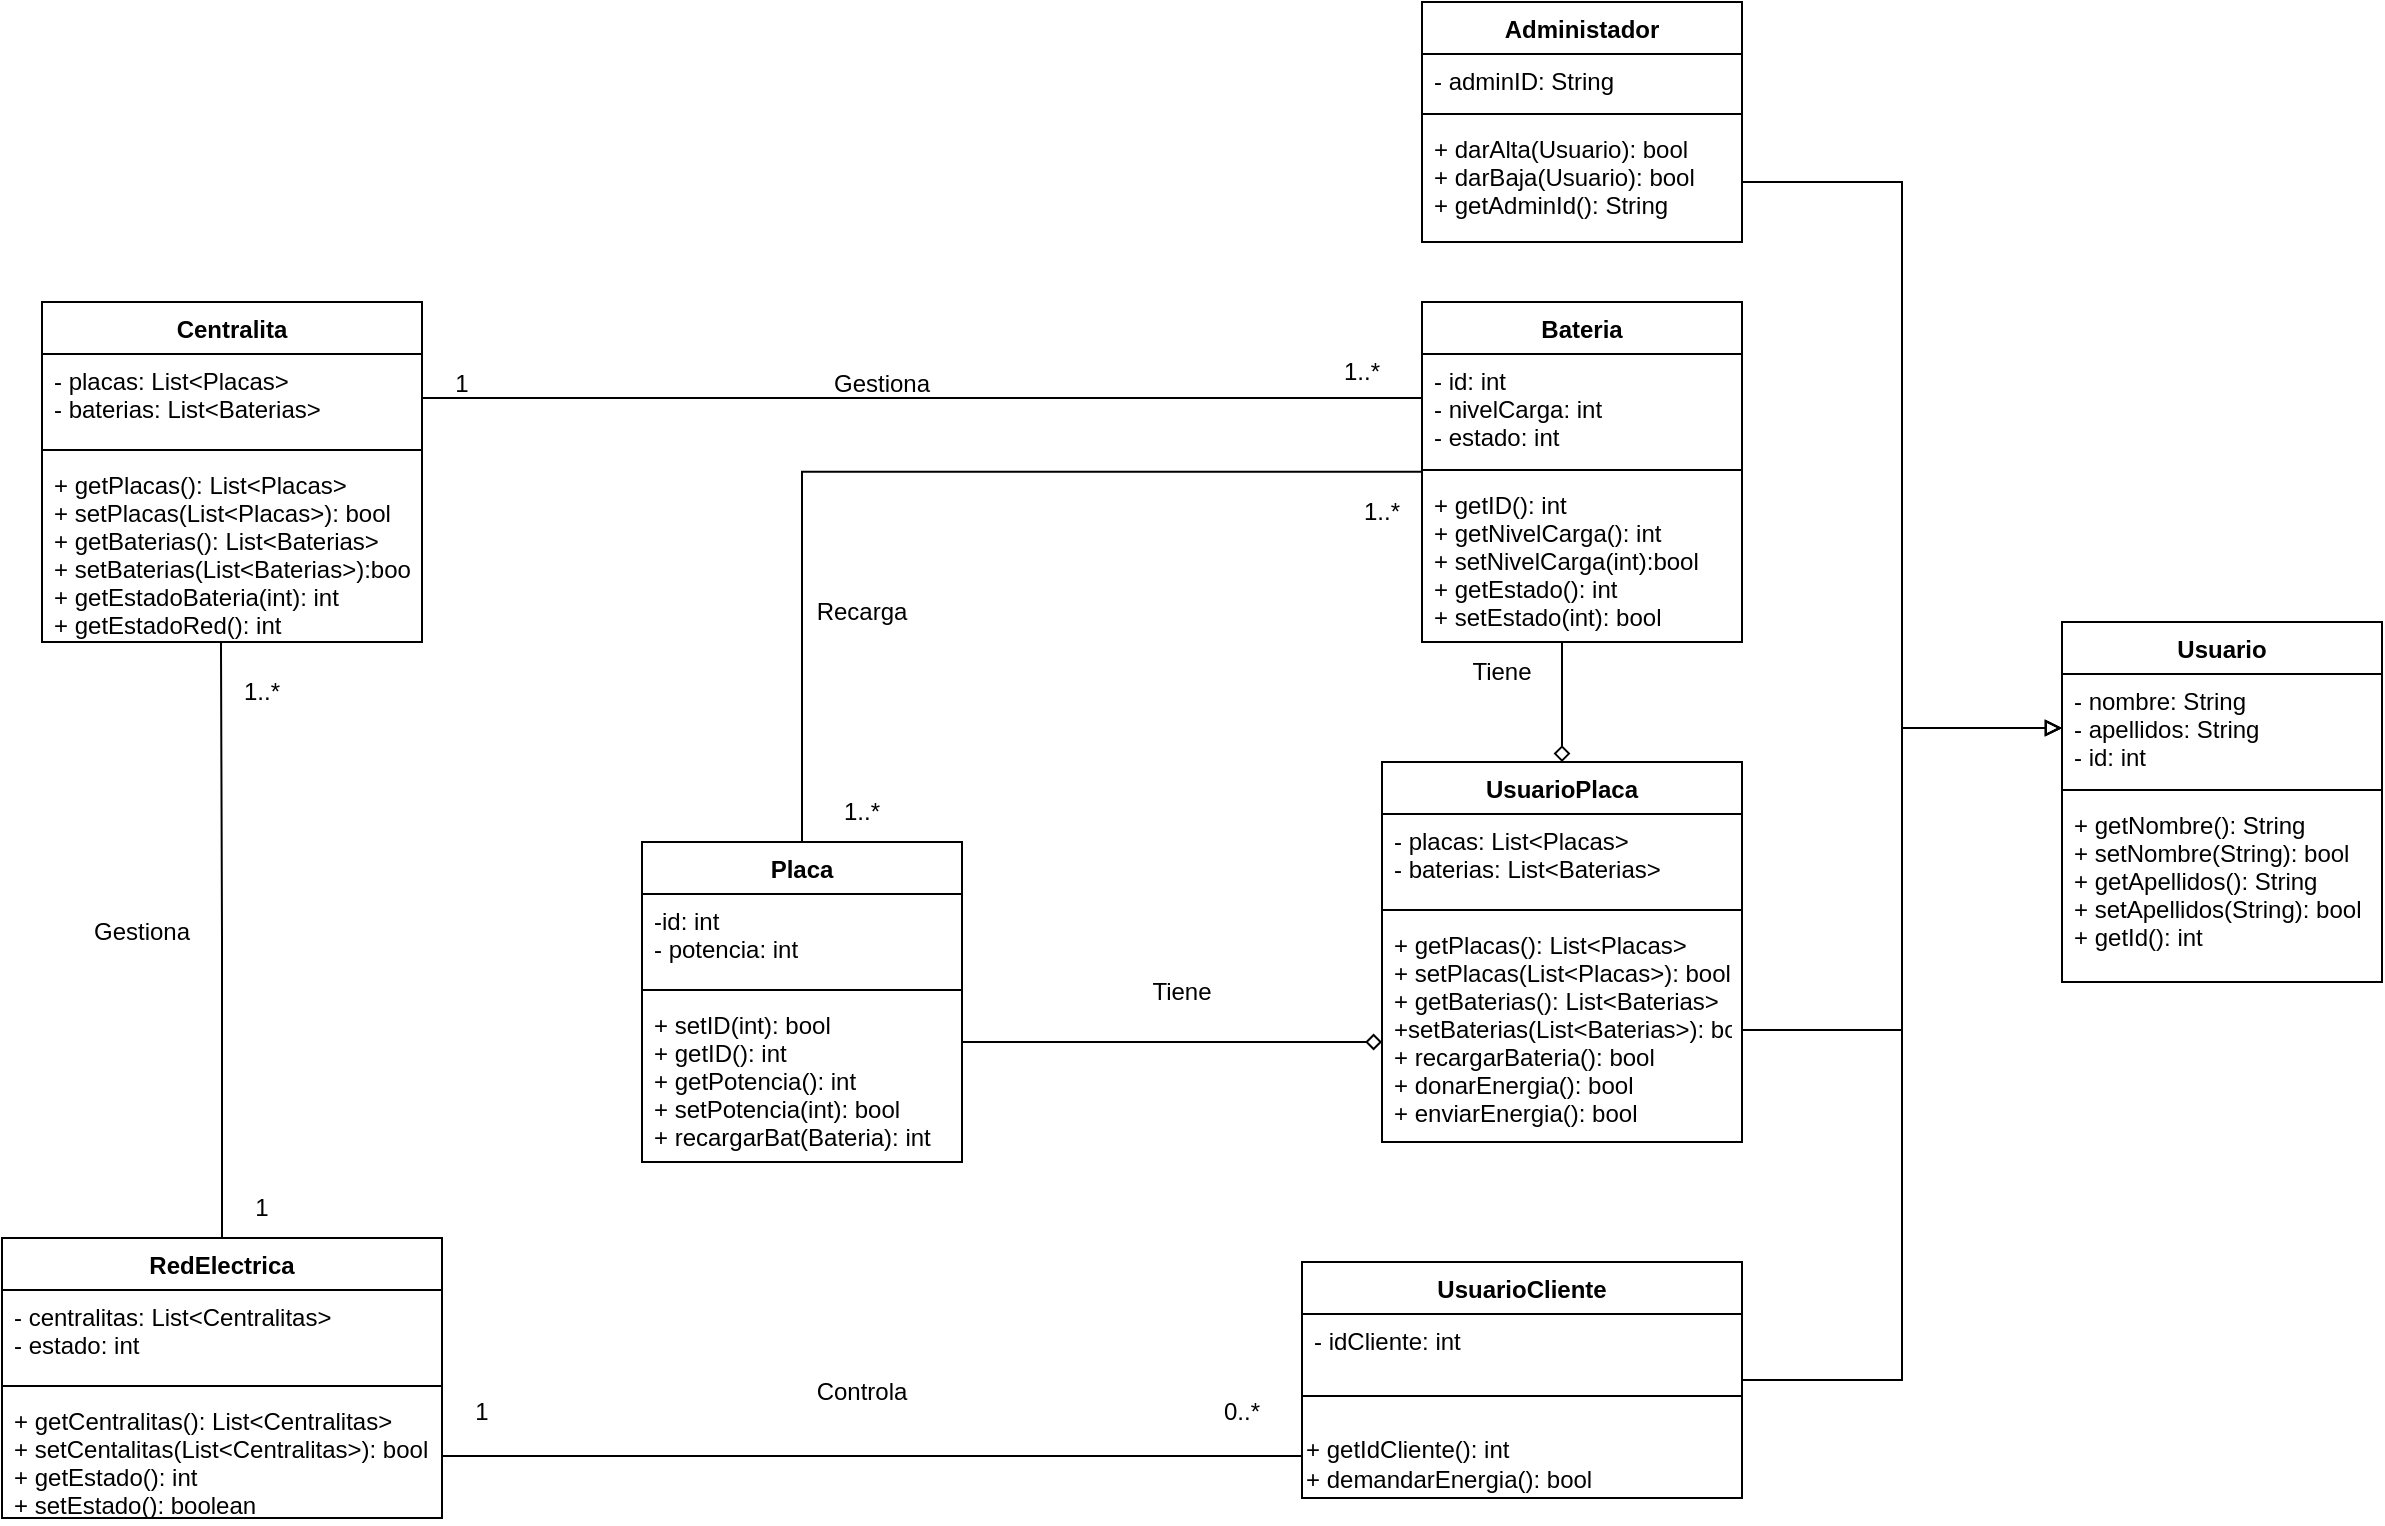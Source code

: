 <mxfile version="20.8.18" type="google"><diagram id="C5RBs43oDa-KdzZeNtuy" name="Page-1"><mxGraphModel grid="1" page="1" gridSize="10" guides="1" tooltips="1" connect="1" arrows="1" fold="1" pageScale="1" pageWidth="827" pageHeight="1169" math="0" shadow="0"><root><mxCell id="WIyWlLk6GJQsqaUBKTNV-0"/><mxCell id="WIyWlLk6GJQsqaUBKTNV-1" parent="WIyWlLk6GJQsqaUBKTNV-0"/><mxCell id="2RV3Dw1lq8hUoy6_hLXk-20" value="Bateria" style="swimlane;fontStyle=1;align=center;verticalAlign=top;childLayout=stackLayout;horizontal=1;startSize=26;horizontalStack=0;resizeParent=1;resizeParentMax=0;resizeLast=0;collapsible=1;marginBottom=0;labelBackgroundColor=none;" vertex="1" parent="WIyWlLk6GJQsqaUBKTNV-1"><mxGeometry x="-190" y="210" width="160" height="170" as="geometry"/></mxCell><mxCell id="2RV3Dw1lq8hUoy6_hLXk-21" value="- id: int&#10;- nivelCarga: int&#10;- estado: int" style="text;align=left;verticalAlign=top;spacingLeft=4;spacingRight=4;overflow=hidden;rotatable=0;points=[[0,0.5],[1,0.5]];portConstraint=eastwest;labelBackgroundColor=none;" vertex="1" parent="2RV3Dw1lq8hUoy6_hLXk-20"><mxGeometry y="26" width="160" height="54" as="geometry"/></mxCell><mxCell id="2RV3Dw1lq8hUoy6_hLXk-22" value="" style="line;strokeWidth=1;align=left;verticalAlign=middle;spacingTop=-1;spacingLeft=3;spacingRight=3;rotatable=0;labelPosition=right;points=[];portConstraint=eastwest;labelBackgroundColor=none;" vertex="1" parent="2RV3Dw1lq8hUoy6_hLXk-20"><mxGeometry y="80" width="160" height="8" as="geometry"/></mxCell><mxCell id="2RV3Dw1lq8hUoy6_hLXk-23" value="+ getID(): int&#10;+ getNivelCarga(): int&#10;+ setNivelCarga(int):bool&#10;+ getEstado(): int&#10;+ setEstado(int): bool" style="text;align=left;verticalAlign=top;spacingLeft=4;spacingRight=4;overflow=hidden;rotatable=0;points=[[0,0.5],[1,0.5]];portConstraint=eastwest;labelBackgroundColor=none;" vertex="1" parent="2RV3Dw1lq8hUoy6_hLXk-20"><mxGeometry y="88" width="160" height="82" as="geometry"/></mxCell><mxCell id="2RV3Dw1lq8hUoy6_hLXk-63" style="edgeStyle=orthogonalEdgeStyle;rounded=0;orthogonalLoop=1;jettySize=auto;html=1;exitX=0.5;exitY=0;exitDx=0;exitDy=0;entryX=0.001;entryY=0.607;entryDx=0;entryDy=0;entryPerimeter=0;endArrow=none;endFill=0;labelBackgroundColor=none;fontColor=default;" edge="1" parent="WIyWlLk6GJQsqaUBKTNV-1" source="2RV3Dw1lq8hUoy6_hLXk-24" target="2RV3Dw1lq8hUoy6_hLXk-22"><mxGeometry relative="1" as="geometry"/></mxCell><mxCell id="2RV3Dw1lq8hUoy6_hLXk-24" value="Placa" style="swimlane;fontStyle=1;align=center;verticalAlign=top;childLayout=stackLayout;horizontal=1;startSize=26;horizontalStack=0;resizeParent=1;resizeParentMax=0;resizeLast=0;collapsible=1;marginBottom=0;labelBackgroundColor=none;" vertex="1" parent="WIyWlLk6GJQsqaUBKTNV-1"><mxGeometry x="-580" y="480" width="160" height="160" as="geometry"/></mxCell><mxCell id="2RV3Dw1lq8hUoy6_hLXk-25" value="-id: int&#10;- potencia: int" style="text;align=left;verticalAlign=top;spacingLeft=4;spacingRight=4;overflow=hidden;rotatable=0;points=[[0,0.5],[1,0.5]];portConstraint=eastwest;labelBackgroundColor=none;" vertex="1" parent="2RV3Dw1lq8hUoy6_hLXk-24"><mxGeometry y="26" width="160" height="44" as="geometry"/></mxCell><mxCell id="2RV3Dw1lq8hUoy6_hLXk-26" value="" style="line;strokeWidth=1;align=left;verticalAlign=middle;spacingTop=-1;spacingLeft=3;spacingRight=3;rotatable=0;labelPosition=right;points=[];portConstraint=eastwest;labelBackgroundColor=none;" vertex="1" parent="2RV3Dw1lq8hUoy6_hLXk-24"><mxGeometry y="70" width="160" height="8" as="geometry"/></mxCell><mxCell id="2RV3Dw1lq8hUoy6_hLXk-27" value="+ setID(int): bool&#10;+ getID(): int&#10;+ getPotencia(): int&#10;+ setPotencia(int): bool&#10;+ recargarBat(Bateria): int" style="text;align=left;verticalAlign=top;spacingLeft=4;spacingRight=4;overflow=hidden;rotatable=0;points=[[0,0.5],[1,0.5]];portConstraint=eastwest;labelBackgroundColor=none;" vertex="1" parent="2RV3Dw1lq8hUoy6_hLXk-24"><mxGeometry y="78" width="160" height="82" as="geometry"/></mxCell><mxCell id="2RV3Dw1lq8hUoy6_hLXk-28" value="Centralita" style="swimlane;fontStyle=1;align=center;verticalAlign=top;childLayout=stackLayout;horizontal=1;startSize=26;horizontalStack=0;resizeParent=1;resizeParentMax=0;resizeLast=0;collapsible=1;marginBottom=0;labelBackgroundColor=none;" vertex="1" parent="WIyWlLk6GJQsqaUBKTNV-1"><mxGeometry x="-880" y="210" width="190" height="170" as="geometry"/></mxCell><mxCell id="2RV3Dw1lq8hUoy6_hLXk-29" value="- placas: List&lt;Placas&gt;&#10;- baterias: List&lt;Baterias&gt;" style="text;align=left;verticalAlign=top;spacingLeft=4;spacingRight=4;overflow=hidden;rotatable=0;points=[[0,0.5],[1,0.5]];portConstraint=eastwest;labelBackgroundColor=none;" vertex="1" parent="2RV3Dw1lq8hUoy6_hLXk-28"><mxGeometry y="26" width="190" height="44" as="geometry"/></mxCell><mxCell id="2RV3Dw1lq8hUoy6_hLXk-30" value="" style="line;strokeWidth=1;align=left;verticalAlign=middle;spacingTop=-1;spacingLeft=3;spacingRight=3;rotatable=0;labelPosition=right;points=[];portConstraint=eastwest;labelBackgroundColor=none;" vertex="1" parent="2RV3Dw1lq8hUoy6_hLXk-28"><mxGeometry y="70" width="190" height="8" as="geometry"/></mxCell><mxCell id="2RV3Dw1lq8hUoy6_hLXk-31" value="+ getPlacas(): List&lt;Placas&gt;&#10;+ setPlacas(List&lt;Placas&gt;): bool&#10;+ getBaterias(): List&lt;Baterias&gt;&#10;+ setBaterias(List&lt;Baterias&gt;):bool&#10;+ getEstadoBateria(int): int&#10;+ getEstadoRed(): int" style="text;align=left;verticalAlign=top;spacingLeft=4;spacingRight=4;overflow=hidden;rotatable=0;points=[[0,0.5],[1,0.5]];portConstraint=eastwest;labelBackgroundColor=none;" vertex="1" parent="2RV3Dw1lq8hUoy6_hLXk-28"><mxGeometry y="78" width="190" height="92" as="geometry"/></mxCell><mxCell id="2RV3Dw1lq8hUoy6_hLXk-65" style="edgeStyle=orthogonalEdgeStyle;rounded=0;orthogonalLoop=1;jettySize=auto;html=1;exitX=0.5;exitY=0;exitDx=0;exitDy=0;entryX=0.471;entryY=0.998;entryDx=0;entryDy=0;entryPerimeter=0;endArrow=none;endFill=0;labelBackgroundColor=none;fontColor=default;" edge="1" parent="WIyWlLk6GJQsqaUBKTNV-1" source="2RV3Dw1lq8hUoy6_hLXk-32" target="2RV3Dw1lq8hUoy6_hLXk-31"><mxGeometry relative="1" as="geometry"/></mxCell><mxCell id="2RV3Dw1lq8hUoy6_hLXk-32" value="RedElectrica" style="swimlane;fontStyle=1;align=center;verticalAlign=top;childLayout=stackLayout;horizontal=1;startSize=26;horizontalStack=0;resizeParent=1;resizeParentMax=0;resizeLast=0;collapsible=1;marginBottom=0;labelBackgroundColor=none;" vertex="1" parent="WIyWlLk6GJQsqaUBKTNV-1"><mxGeometry x="-900" y="678" width="220" height="140" as="geometry"/></mxCell><mxCell id="2RV3Dw1lq8hUoy6_hLXk-33" value="- centralitas: List&lt;Centralitas&gt;&#10;- estado: int" style="text;align=left;verticalAlign=top;spacingLeft=4;spacingRight=4;overflow=hidden;rotatable=0;points=[[0,0.5],[1,0.5]];portConstraint=eastwest;labelBackgroundColor=none;" vertex="1" parent="2RV3Dw1lq8hUoy6_hLXk-32"><mxGeometry y="26" width="220" height="44" as="geometry"/></mxCell><mxCell id="2RV3Dw1lq8hUoy6_hLXk-34" value="" style="line;strokeWidth=1;align=left;verticalAlign=middle;spacingTop=-1;spacingLeft=3;spacingRight=3;rotatable=0;labelPosition=right;points=[];portConstraint=eastwest;labelBackgroundColor=none;" vertex="1" parent="2RV3Dw1lq8hUoy6_hLXk-32"><mxGeometry y="70" width="220" height="8" as="geometry"/></mxCell><mxCell id="2RV3Dw1lq8hUoy6_hLXk-35" value="+ getCentralitas(): List&lt;Centralitas&gt;&#10;+ setCentalitas(List&lt;Centralitas&gt;): bool&#10;+ getEstado(): int&#10;+ setEstado(): boolean" style="text;align=left;verticalAlign=top;spacingLeft=4;spacingRight=4;overflow=hidden;rotatable=0;points=[[0,0.5],[1,0.5]];portConstraint=eastwest;labelBackgroundColor=none;" vertex="1" parent="2RV3Dw1lq8hUoy6_hLXk-32"><mxGeometry y="78" width="220" height="62" as="geometry"/></mxCell><mxCell id="2RV3Dw1lq8hUoy6_hLXk-36" value="Administador" style="swimlane;fontStyle=1;align=center;verticalAlign=top;childLayout=stackLayout;horizontal=1;startSize=26;horizontalStack=0;resizeParent=1;resizeParentMax=0;resizeLast=0;collapsible=1;marginBottom=0;labelBackgroundColor=none;" vertex="1" parent="WIyWlLk6GJQsqaUBKTNV-1"><mxGeometry x="-190" y="60" width="160" height="120" as="geometry"/></mxCell><mxCell id="2RV3Dw1lq8hUoy6_hLXk-37" value="- adminID: String" style="text;align=left;verticalAlign=top;spacingLeft=4;spacingRight=4;overflow=hidden;rotatable=0;points=[[0,0.5],[1,0.5]];portConstraint=eastwest;labelBackgroundColor=none;" vertex="1" parent="2RV3Dw1lq8hUoy6_hLXk-36"><mxGeometry y="26" width="160" height="26" as="geometry"/></mxCell><mxCell id="2RV3Dw1lq8hUoy6_hLXk-38" value="" style="line;strokeWidth=1;align=left;verticalAlign=middle;spacingTop=-1;spacingLeft=3;spacingRight=3;rotatable=0;labelPosition=right;points=[];portConstraint=eastwest;labelBackgroundColor=none;" vertex="1" parent="2RV3Dw1lq8hUoy6_hLXk-36"><mxGeometry y="52" width="160" height="8" as="geometry"/></mxCell><mxCell id="2RV3Dw1lq8hUoy6_hLXk-39" value="+ darAlta(Usuario): bool&#10;+ darBaja(Usuario): bool&#10;+ getAdminId(): String" style="text;align=left;verticalAlign=top;spacingLeft=4;spacingRight=4;overflow=hidden;rotatable=0;points=[[0,0.5],[1,0.5]];portConstraint=eastwest;labelBackgroundColor=none;" vertex="1" parent="2RV3Dw1lq8hUoy6_hLXk-36"><mxGeometry y="60" width="160" height="60" as="geometry"/></mxCell><mxCell id="2RV3Dw1lq8hUoy6_hLXk-40" value="Usuario" style="swimlane;fontStyle=1;align=center;verticalAlign=top;childLayout=stackLayout;horizontal=1;startSize=26;horizontalStack=0;resizeParent=1;resizeParentMax=0;resizeLast=0;collapsible=1;marginBottom=0;labelBackgroundColor=none;" vertex="1" parent="WIyWlLk6GJQsqaUBKTNV-1"><mxGeometry x="130" y="370" width="160" height="180" as="geometry"/></mxCell><mxCell id="2RV3Dw1lq8hUoy6_hLXk-41" value="- nombre: String&#10;- apellidos: String&#10;- id: int" style="text;align=left;verticalAlign=top;spacingLeft=4;spacingRight=4;overflow=hidden;rotatable=0;points=[[0,0.5],[1,0.5]];portConstraint=eastwest;labelBackgroundColor=none;" vertex="1" parent="2RV3Dw1lq8hUoy6_hLXk-40"><mxGeometry y="26" width="160" height="54" as="geometry"/></mxCell><mxCell id="2RV3Dw1lq8hUoy6_hLXk-42" value="" style="line;strokeWidth=1;align=left;verticalAlign=middle;spacingTop=-1;spacingLeft=3;spacingRight=3;rotatable=0;labelPosition=right;points=[];portConstraint=eastwest;labelBackgroundColor=none;" vertex="1" parent="2RV3Dw1lq8hUoy6_hLXk-40"><mxGeometry y="80" width="160" height="8" as="geometry"/></mxCell><mxCell id="2RV3Dw1lq8hUoy6_hLXk-43" value="+ getNombre(): String&#10;+ setNombre(String): bool&#10;+ getApellidos(): String&#10;+ setApellidos(String): bool&#10;+ getId(): int" style="text;align=left;verticalAlign=top;spacingLeft=4;spacingRight=4;overflow=hidden;rotatable=0;points=[[0,0.5],[1,0.5]];portConstraint=eastwest;labelBackgroundColor=none;" vertex="1" parent="2RV3Dw1lq8hUoy6_hLXk-40"><mxGeometry y="88" width="160" height="92" as="geometry"/></mxCell><mxCell id="2RV3Dw1lq8hUoy6_hLXk-61" style="edgeStyle=orthogonalEdgeStyle;rounded=0;orthogonalLoop=1;jettySize=auto;html=1;exitX=0.5;exitY=0;exitDx=0;exitDy=0;entryX=0.426;entryY=1.005;entryDx=0;entryDy=0;entryPerimeter=0;endArrow=none;endFill=0;startArrow=diamond;startFill=0;labelBackgroundColor=none;fontColor=default;" edge="1" parent="WIyWlLk6GJQsqaUBKTNV-1" source="2RV3Dw1lq8hUoy6_hLXk-44" target="2RV3Dw1lq8hUoy6_hLXk-23"><mxGeometry relative="1" as="geometry"><mxPoint x="-120" y="370" as="targetPoint"/><Array as="points"><mxPoint x="-120" y="380"/><mxPoint x="-122" y="380"/></Array></mxGeometry></mxCell><mxCell id="2RV3Dw1lq8hUoy6_hLXk-44" value="UsuarioPlaca" style="swimlane;fontStyle=1;align=center;verticalAlign=top;childLayout=stackLayout;horizontal=1;startSize=26;horizontalStack=0;resizeParent=1;resizeParentMax=0;resizeLast=0;collapsible=1;marginBottom=0;labelBackgroundColor=none;" vertex="1" parent="WIyWlLk6GJQsqaUBKTNV-1"><mxGeometry x="-210" y="440" width="180" height="190" as="geometry"/></mxCell><mxCell id="2RV3Dw1lq8hUoy6_hLXk-45" value="- placas: List&lt;Placas&gt;&#10;- baterias: List&lt;Baterias&gt;" style="text;align=left;verticalAlign=top;spacingLeft=4;spacingRight=4;overflow=hidden;rotatable=0;points=[[0,0.5],[1,0.5]];portConstraint=eastwest;labelBackgroundColor=none;" vertex="1" parent="2RV3Dw1lq8hUoy6_hLXk-44"><mxGeometry y="26" width="180" height="44" as="geometry"/></mxCell><mxCell id="2RV3Dw1lq8hUoy6_hLXk-46" value="" style="line;strokeWidth=1;align=left;verticalAlign=middle;spacingTop=-1;spacingLeft=3;spacingRight=3;rotatable=0;labelPosition=right;points=[];portConstraint=eastwest;labelBackgroundColor=none;" vertex="1" parent="2RV3Dw1lq8hUoy6_hLXk-44"><mxGeometry y="70" width="180" height="8" as="geometry"/></mxCell><mxCell id="2RV3Dw1lq8hUoy6_hLXk-47" value="+ getPlacas(): List&lt;Placas&gt;&#10;+ setPlacas(List&lt;Placas&gt;): bool&#10;+ getBaterias(): List&lt;Baterias&gt;&#10;+setBaterias(List&lt;Baterias&gt;): bool&#10;+ recargarBateria(): bool&#10;+ donarEnergia(): bool&#10;+ enviarEnergia(): bool" style="text;align=left;verticalAlign=top;spacingLeft=4;spacingRight=4;overflow=hidden;rotatable=0;points=[[0,0.5],[1,0.5]];portConstraint=eastwest;labelBackgroundColor=none;" vertex="1" parent="2RV3Dw1lq8hUoy6_hLXk-44"><mxGeometry y="78" width="180" height="112" as="geometry"/></mxCell><mxCell id="2RV3Dw1lq8hUoy6_hLXk-56" style="edgeStyle=orthogonalEdgeStyle;rounded=0;orthogonalLoop=1;jettySize=auto;html=1;exitX=1;exitY=0.5;exitDx=0;exitDy=0;entryX=0;entryY=0.5;entryDx=0;entryDy=0;endArrow=block;endFill=0;labelBackgroundColor=none;fontColor=default;" edge="1" parent="WIyWlLk6GJQsqaUBKTNV-1" source="2RV3Dw1lq8hUoy6_hLXk-48" target="2RV3Dw1lq8hUoy6_hLXk-41"><mxGeometry relative="1" as="geometry"/></mxCell><mxCell id="2RV3Dw1lq8hUoy6_hLXk-48" value="UsuarioCliente" style="swimlane;fontStyle=1;align=center;verticalAlign=top;childLayout=stackLayout;horizontal=1;startSize=26;horizontalStack=0;resizeParent=1;resizeParentMax=0;resizeLast=0;collapsible=1;marginBottom=0;labelBackgroundColor=none;" vertex="1" parent="WIyWlLk6GJQsqaUBKTNV-1"><mxGeometry x="-250" y="690" width="220" height="118" as="geometry"/></mxCell><mxCell id="2RV3Dw1lq8hUoy6_hLXk-51" value="- idCliente: int" style="text;align=left;verticalAlign=top;spacingLeft=4;spacingRight=4;overflow=hidden;rotatable=0;points=[[0,0.5],[1,0.5]];portConstraint=eastwest;labelBackgroundColor=none;" vertex="1" parent="2RV3Dw1lq8hUoy6_hLXk-48"><mxGeometry y="26" width="220" height="24" as="geometry"/></mxCell><mxCell id="2RV3Dw1lq8hUoy6_hLXk-50" value="" style="line;strokeWidth=1;align=left;verticalAlign=middle;spacingTop=-1;spacingLeft=3;spacingRight=3;rotatable=0;labelPosition=right;points=[];portConstraint=eastwest;labelBackgroundColor=none;" vertex="1" parent="2RV3Dw1lq8hUoy6_hLXk-48"><mxGeometry y="50" width="220" height="34" as="geometry"/></mxCell><mxCell id="2RV3Dw1lq8hUoy6_hLXk-55" value="+ getIdCliente(): int&lt;br&gt;+ demandarEnergia(): bool" style="text;html=1;align=left;verticalAlign=middle;whiteSpace=wrap;rounded=0;labelBackgroundColor=none;" vertex="1" parent="2RV3Dw1lq8hUoy6_hLXk-48"><mxGeometry y="84" width="220" height="34" as="geometry"/></mxCell><mxCell id="2RV3Dw1lq8hUoy6_hLXk-57" style="edgeStyle=orthogonalEdgeStyle;rounded=0;orthogonalLoop=1;jettySize=auto;html=1;exitX=1;exitY=0.5;exitDx=0;exitDy=0;entryX=0;entryY=0.5;entryDx=0;entryDy=0;endArrow=block;endFill=0;labelBackgroundColor=none;fontColor=default;" edge="1" parent="WIyWlLk6GJQsqaUBKTNV-1" source="2RV3Dw1lq8hUoy6_hLXk-39" target="2RV3Dw1lq8hUoy6_hLXk-41"><mxGeometry relative="1" as="geometry"/></mxCell><mxCell id="2RV3Dw1lq8hUoy6_hLXk-59" style="edgeStyle=orthogonalEdgeStyle;rounded=0;orthogonalLoop=1;jettySize=auto;html=1;exitX=1;exitY=0.5;exitDx=0;exitDy=0;entryX=0;entryY=0.5;entryDx=0;entryDy=0;endArrow=block;endFill=0;labelBackgroundColor=none;fontColor=default;" edge="1" parent="WIyWlLk6GJQsqaUBKTNV-1" source="2RV3Dw1lq8hUoy6_hLXk-47" target="2RV3Dw1lq8hUoy6_hLXk-41"><mxGeometry relative="1" as="geometry"/></mxCell><mxCell id="2RV3Dw1lq8hUoy6_hLXk-62" style="edgeStyle=orthogonalEdgeStyle;rounded=0;orthogonalLoop=1;jettySize=auto;html=1;exitX=1;exitY=0.5;exitDx=0;exitDy=0;endArrow=diamond;endFill=0;labelBackgroundColor=none;fontColor=default;" edge="1" parent="WIyWlLk6GJQsqaUBKTNV-1" source="2RV3Dw1lq8hUoy6_hLXk-27"><mxGeometry relative="1" as="geometry"><Array as="points"><mxPoint x="-420" y="580"/></Array><mxPoint x="-210" y="580" as="targetPoint"/></mxGeometry></mxCell><mxCell id="2RV3Dw1lq8hUoy6_hLXk-64" style="edgeStyle=orthogonalEdgeStyle;rounded=0;orthogonalLoop=1;jettySize=auto;html=1;exitX=0;exitY=0.5;exitDx=0;exitDy=0;entryX=1;entryY=0.5;entryDx=0;entryDy=0;endArrow=none;endFill=0;labelBackgroundColor=none;fontColor=default;" edge="1" parent="WIyWlLk6GJQsqaUBKTNV-1" source="2RV3Dw1lq8hUoy6_hLXk-21" target="2RV3Dw1lq8hUoy6_hLXk-29"><mxGeometry relative="1" as="geometry"><Array as="points"><mxPoint x="-190" y="258"/></Array></mxGeometry></mxCell><mxCell id="2RV3Dw1lq8hUoy6_hLXk-66" style="edgeStyle=orthogonalEdgeStyle;rounded=0;orthogonalLoop=1;jettySize=auto;html=1;exitX=1;exitY=0.5;exitDx=0;exitDy=0;entryX=0;entryY=0.25;entryDx=0;entryDy=0;endArrow=none;endFill=0;labelBackgroundColor=none;fontColor=default;" edge="1" parent="WIyWlLk6GJQsqaUBKTNV-1" source="2RV3Dw1lq8hUoy6_hLXk-35" target="2RV3Dw1lq8hUoy6_hLXk-55"><mxGeometry relative="1" as="geometry"><Array as="points"><mxPoint x="-250" y="787"/></Array></mxGeometry></mxCell><mxCell id="2RV3Dw1lq8hUoy6_hLXk-91" value="Gestiona" style="text;html=1;align=center;verticalAlign=middle;whiteSpace=wrap;rounded=0;" vertex="1" parent="WIyWlLk6GJQsqaUBKTNV-1"><mxGeometry x="-490" y="236" width="60" height="30" as="geometry"/></mxCell><mxCell id="2RV3Dw1lq8hUoy6_hLXk-92" value="1" style="text;html=1;align=center;verticalAlign=middle;whiteSpace=wrap;rounded=0;" vertex="1" parent="WIyWlLk6GJQsqaUBKTNV-1"><mxGeometry x="-700" y="236" width="60" height="30" as="geometry"/></mxCell><mxCell id="2RV3Dw1lq8hUoy6_hLXk-93" value="1..*" style="text;html=1;align=center;verticalAlign=middle;whiteSpace=wrap;rounded=0;" vertex="1" parent="WIyWlLk6GJQsqaUBKTNV-1"><mxGeometry x="-250" y="230" width="60" height="30" as="geometry"/></mxCell><mxCell id="2RV3Dw1lq8hUoy6_hLXk-94" value="Gestiona" style="text;html=1;align=center;verticalAlign=middle;whiteSpace=wrap;rounded=0;" vertex="1" parent="WIyWlLk6GJQsqaUBKTNV-1"><mxGeometry x="-860" y="510" width="60" height="30" as="geometry"/></mxCell><mxCell id="2RV3Dw1lq8hUoy6_hLXk-95" value="1..*" style="text;html=1;align=center;verticalAlign=middle;whiteSpace=wrap;rounded=0;" vertex="1" parent="WIyWlLk6GJQsqaUBKTNV-1"><mxGeometry x="-800" y="390" width="60" height="30" as="geometry"/></mxCell><mxCell id="2RV3Dw1lq8hUoy6_hLXk-96" value="1" style="text;html=1;align=center;verticalAlign=middle;whiteSpace=wrap;rounded=0;" vertex="1" parent="WIyWlLk6GJQsqaUBKTNV-1"><mxGeometry x="-800" y="648" width="60" height="30" as="geometry"/></mxCell><mxCell id="2RV3Dw1lq8hUoy6_hLXk-97" value="Controla" style="text;html=1;align=center;verticalAlign=middle;whiteSpace=wrap;rounded=0;" vertex="1" parent="WIyWlLk6GJQsqaUBKTNV-1"><mxGeometry x="-500" y="740" width="60" height="30" as="geometry"/></mxCell><mxCell id="2RV3Dw1lq8hUoy6_hLXk-98" value="1" style="text;html=1;align=center;verticalAlign=middle;whiteSpace=wrap;rounded=0;" vertex="1" parent="WIyWlLk6GJQsqaUBKTNV-1"><mxGeometry x="-690" y="750" width="60" height="30" as="geometry"/></mxCell><mxCell id="2RV3Dw1lq8hUoy6_hLXk-99" value="0..*" style="text;html=1;align=center;verticalAlign=middle;whiteSpace=wrap;rounded=0;" vertex="1" parent="WIyWlLk6GJQsqaUBKTNV-1"><mxGeometry x="-310" y="750" width="60" height="30" as="geometry"/></mxCell><mxCell id="2RV3Dw1lq8hUoy6_hLXk-100" value="Tiene" style="text;html=1;align=center;verticalAlign=middle;whiteSpace=wrap;rounded=0;" vertex="1" parent="WIyWlLk6GJQsqaUBKTNV-1"><mxGeometry x="-340" y="540" width="60" height="30" as="geometry"/></mxCell><mxCell id="2RV3Dw1lq8hUoy6_hLXk-101" value="Tiene" style="text;html=1;align=center;verticalAlign=middle;whiteSpace=wrap;rounded=0;" vertex="1" parent="WIyWlLk6GJQsqaUBKTNV-1"><mxGeometry x="-180" y="380" width="60" height="30" as="geometry"/></mxCell><mxCell id="2RV3Dw1lq8hUoy6_hLXk-102" value="Recarga" style="text;html=1;align=center;verticalAlign=middle;whiteSpace=wrap;rounded=0;" vertex="1" parent="WIyWlLk6GJQsqaUBKTNV-1"><mxGeometry x="-500" y="350" width="60" height="30" as="geometry"/></mxCell><mxCell id="2RV3Dw1lq8hUoy6_hLXk-103" value="1..*" style="text;html=1;align=center;verticalAlign=middle;whiteSpace=wrap;rounded=0;" vertex="1" parent="WIyWlLk6GJQsqaUBKTNV-1"><mxGeometry x="-500" y="450" width="60" height="30" as="geometry"/></mxCell><mxCell id="2RV3Dw1lq8hUoy6_hLXk-104" value="1..*" style="text;html=1;align=center;verticalAlign=middle;whiteSpace=wrap;rounded=0;" vertex="1" parent="WIyWlLk6GJQsqaUBKTNV-1"><mxGeometry x="-240" y="300" width="60" height="30" as="geometry"/></mxCell></root></mxGraphModel></diagram></mxfile>